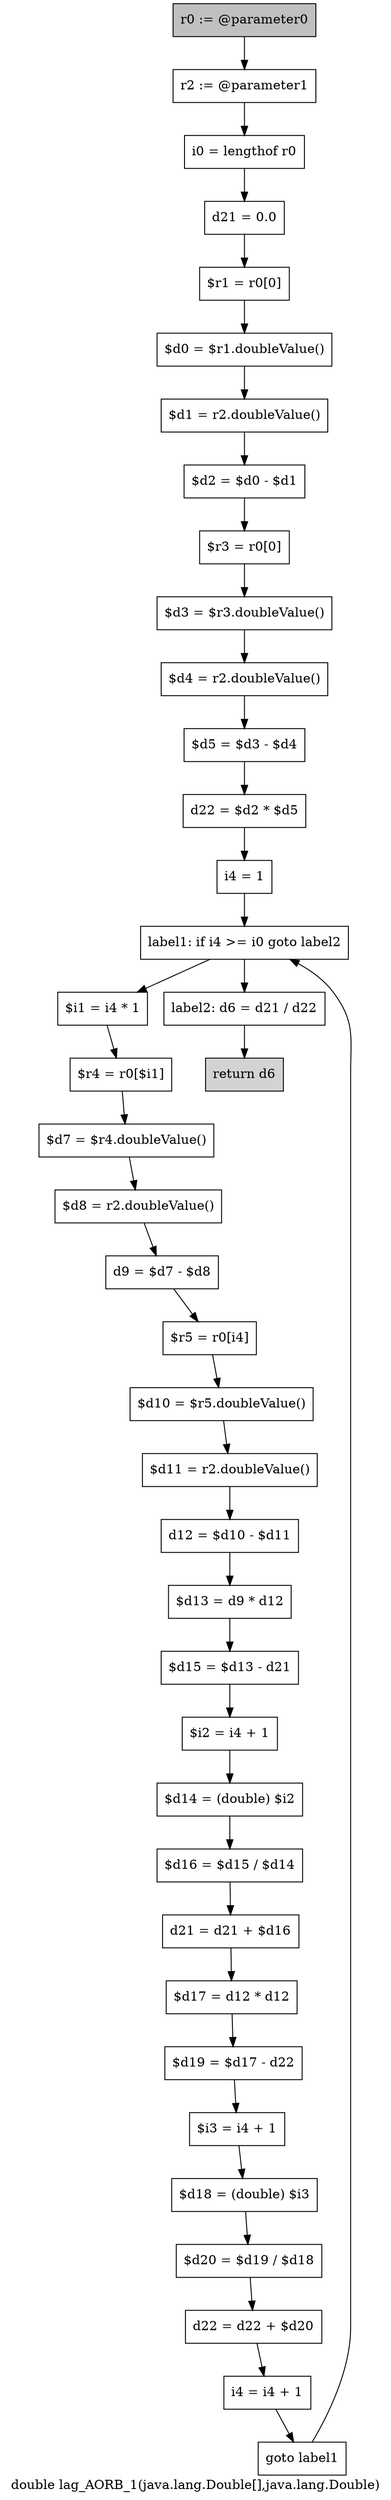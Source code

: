 digraph "double lag_AORB_1(java.lang.Double[],java.lang.Double)" {
    label="double lag_AORB_1(java.lang.Double[],java.lang.Double)";
    node [shape=box];
    "0" [style=filled,fillcolor=gray,label="r0 := @parameter0",];
    "1" [label="r2 := @parameter1",];
    "0"->"1";
    "2" [label="i0 = lengthof r0",];
    "1"->"2";
    "3" [label="d21 = 0.0",];
    "2"->"3";
    "4" [label="$r1 = r0[0]",];
    "3"->"4";
    "5" [label="$d0 = $r1.doubleValue()",];
    "4"->"5";
    "6" [label="$d1 = r2.doubleValue()",];
    "5"->"6";
    "7" [label="$d2 = $d0 - $d1",];
    "6"->"7";
    "8" [label="$r3 = r0[0]",];
    "7"->"8";
    "9" [label="$d3 = $r3.doubleValue()",];
    "8"->"9";
    "10" [label="$d4 = r2.doubleValue()",];
    "9"->"10";
    "11" [label="$d5 = $d3 - $d4",];
    "10"->"11";
    "12" [label="d22 = $d2 * $d5",];
    "11"->"12";
    "13" [label="i4 = 1",];
    "12"->"13";
    "14" [label="label1: if i4 >= i0 goto label2",];
    "13"->"14";
    "15" [label="$i1 = i4 * 1",];
    "14"->"15";
    "38" [label="label2: d6 = d21 / d22",];
    "14"->"38";
    "16" [label="$r4 = r0[$i1]",];
    "15"->"16";
    "17" [label="$d7 = $r4.doubleValue()",];
    "16"->"17";
    "18" [label="$d8 = r2.doubleValue()",];
    "17"->"18";
    "19" [label="d9 = $d7 - $d8",];
    "18"->"19";
    "20" [label="$r5 = r0[i4]",];
    "19"->"20";
    "21" [label="$d10 = $r5.doubleValue()",];
    "20"->"21";
    "22" [label="$d11 = r2.doubleValue()",];
    "21"->"22";
    "23" [label="d12 = $d10 - $d11",];
    "22"->"23";
    "24" [label="$d13 = d9 * d12",];
    "23"->"24";
    "25" [label="$d15 = $d13 - d21",];
    "24"->"25";
    "26" [label="$i2 = i4 + 1",];
    "25"->"26";
    "27" [label="$d14 = (double) $i2",];
    "26"->"27";
    "28" [label="$d16 = $d15 / $d14",];
    "27"->"28";
    "29" [label="d21 = d21 + $d16",];
    "28"->"29";
    "30" [label="$d17 = d12 * d12",];
    "29"->"30";
    "31" [label="$d19 = $d17 - d22",];
    "30"->"31";
    "32" [label="$i3 = i4 + 1",];
    "31"->"32";
    "33" [label="$d18 = (double) $i3",];
    "32"->"33";
    "34" [label="$d20 = $d19 / $d18",];
    "33"->"34";
    "35" [label="d22 = d22 + $d20",];
    "34"->"35";
    "36" [label="i4 = i4 + 1",];
    "35"->"36";
    "37" [label="goto label1",];
    "36"->"37";
    "37"->"14";
    "39" [style=filled,fillcolor=lightgray,label="return d6",];
    "38"->"39";
}
